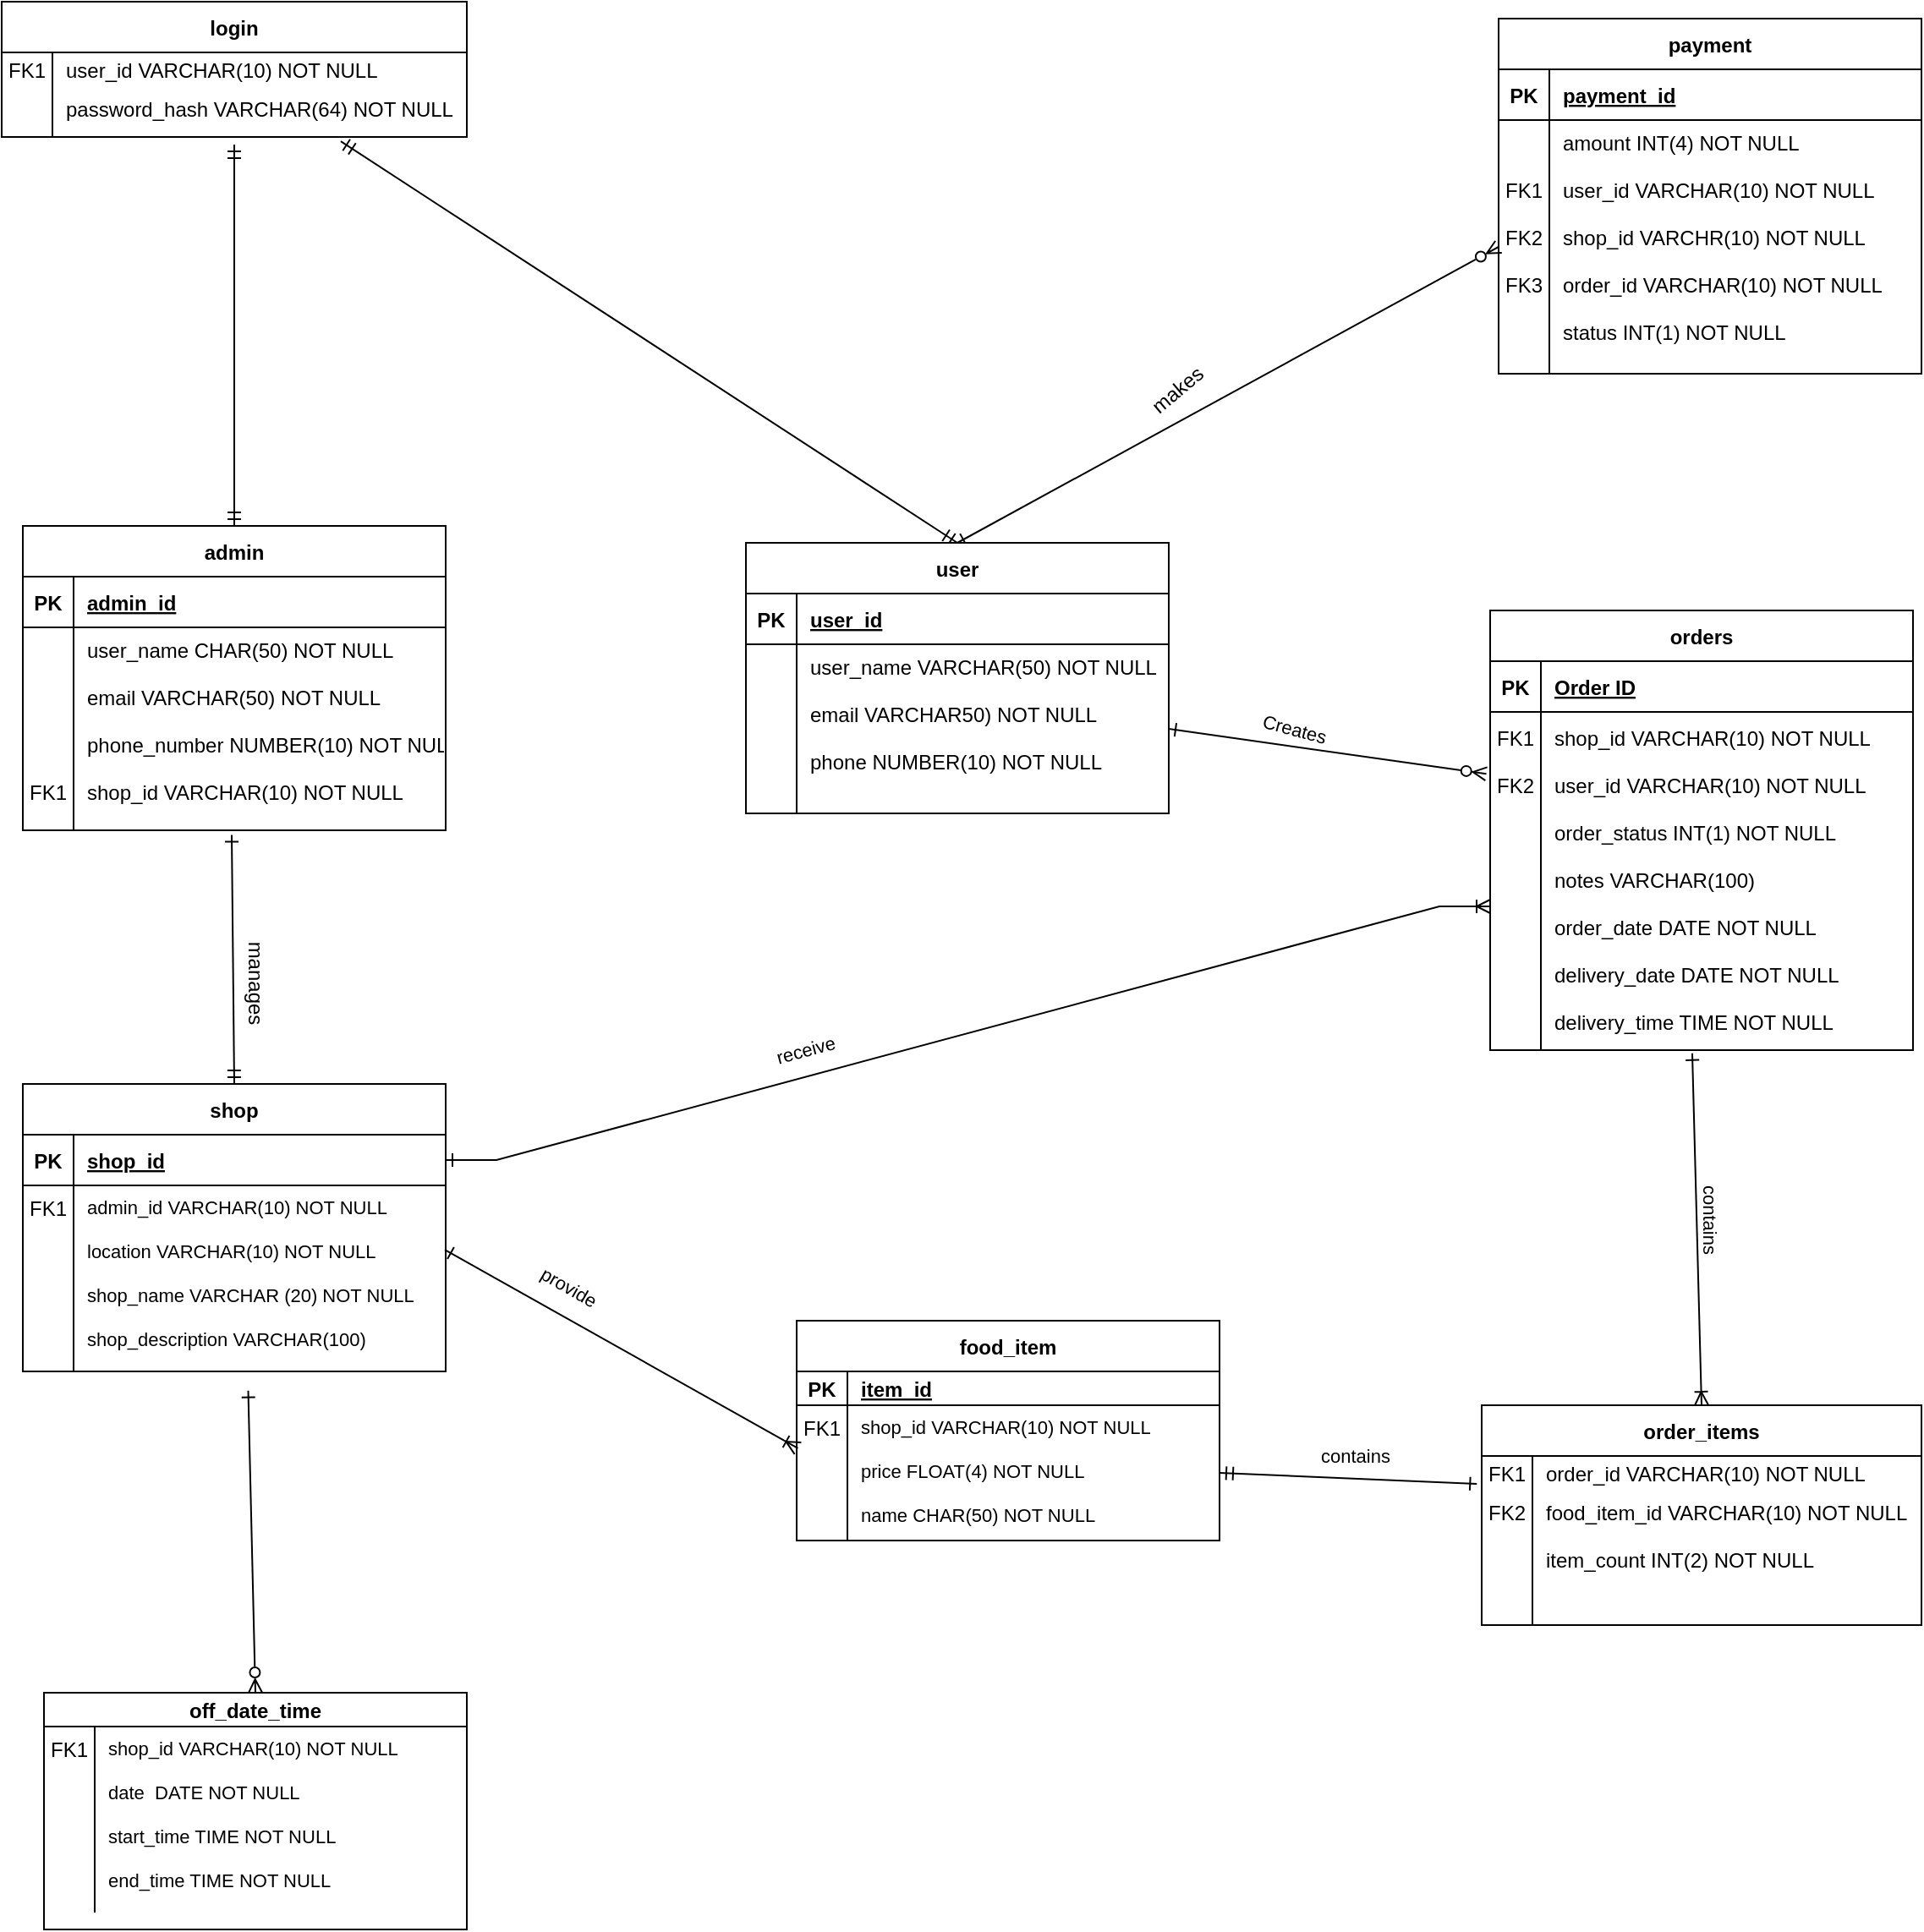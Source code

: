 <mxfile version="17.1.3" type="device"><diagram id="R2lEEEUBdFMjLlhIrx00" name="Page-1"><mxGraphModel dx="2333" dy="1921" grid="1" gridSize="10" guides="1" tooltips="1" connect="1" arrows="1" fold="1" page="1" pageScale="1" pageWidth="850" pageHeight="1100" math="0" shadow="0" extFonts="Permanent Marker^https://fonts.googleapis.com/css?family=Permanent+Marker"><root><mxCell id="0"/><mxCell id="1" parent="0"/><mxCell id="C-vyLk0tnHw3VtMMgP7b-1" value="" style="endArrow=ERzeroToMany;startArrow=ERone;endFill=1;startFill=0;exitX=1;exitY=0.5;exitDx=0;exitDy=0;entryX=-0.009;entryY=0.039;entryDx=0;entryDy=0;entryPerimeter=0;" parent="1" source="C-vyLk0tnHw3VtMMgP7b-27" target="C-vyLk0tnHw3VtMMgP7b-9" edge="1"><mxGeometry width="100" height="100" relative="1" as="geometry"><mxPoint x="340" y="720" as="sourcePoint"/><mxPoint x="440" y="620" as="targetPoint"/></mxGeometry></mxCell><mxCell id="uPToIhq1g-ueqpXhTGk2-4" value="Creates" style="edgeLabel;html=1;align=center;verticalAlign=middle;resizable=0;points=[];fontSize=11;rotation=15;" vertex="1" connectable="0" parent="C-vyLk0tnHw3VtMMgP7b-1"><mxGeometry x="-0.127" y="2" relative="1" as="geometry"><mxPoint x="-9" y="-10" as="offset"/></mxGeometry></mxCell><mxCell id="C-vyLk0tnHw3VtMMgP7b-12" value="" style="endArrow=ERoneToMany;startArrow=ERone;endFill=0;startFill=0;exitX=0.478;exitY=1.011;exitDx=0;exitDy=0;exitPerimeter=0;entryX=0.5;entryY=0;entryDx=0;entryDy=0;" parent="1" source="C-vyLk0tnHw3VtMMgP7b-9" target="C-vyLk0tnHw3VtMMgP7b-13" edge="1"><mxGeometry width="100" height="100" relative="1" as="geometry"><mxPoint x="400" y="180" as="sourcePoint"/><mxPoint x="460" y="205" as="targetPoint"/></mxGeometry></mxCell><mxCell id="C-vyLk0tnHw3VtMMgP7b-2" value="orders" style="shape=table;startSize=30;container=1;collapsible=1;childLayout=tableLayout;fixedRows=1;rowLines=0;fontStyle=1;align=center;resizeLast=1;" parent="1" vertex="1"><mxGeometry x="410" y="130" width="250" height="260" as="geometry"><mxRectangle x="450" y="120" width="70" height="30" as="alternateBounds"/></mxGeometry></mxCell><mxCell id="C-vyLk0tnHw3VtMMgP7b-3" value="" style="shape=partialRectangle;collapsible=0;dropTarget=0;pointerEvents=0;fillColor=none;points=[[0,0.5],[1,0.5]];portConstraint=eastwest;top=0;left=0;right=0;bottom=1;" parent="C-vyLk0tnHw3VtMMgP7b-2" vertex="1"><mxGeometry y="30" width="250" height="30" as="geometry"/></mxCell><mxCell id="C-vyLk0tnHw3VtMMgP7b-4" value="PK" style="shape=partialRectangle;overflow=hidden;connectable=0;fillColor=none;top=0;left=0;bottom=0;right=0;fontStyle=1;" parent="C-vyLk0tnHw3VtMMgP7b-3" vertex="1"><mxGeometry width="30" height="30" as="geometry"><mxRectangle width="30" height="30" as="alternateBounds"/></mxGeometry></mxCell><mxCell id="C-vyLk0tnHw3VtMMgP7b-5" value="Order ID" style="shape=partialRectangle;overflow=hidden;connectable=0;fillColor=none;top=0;left=0;bottom=0;right=0;align=left;spacingLeft=6;fontStyle=5;" parent="C-vyLk0tnHw3VtMMgP7b-3" vertex="1"><mxGeometry x="30" width="220" height="30" as="geometry"><mxRectangle width="220" height="30" as="alternateBounds"/></mxGeometry></mxCell><mxCell id="C-vyLk0tnHw3VtMMgP7b-6" value="" style="shape=partialRectangle;collapsible=0;dropTarget=0;pointerEvents=0;fillColor=none;points=[[0,0.5],[1,0.5]];portConstraint=eastwest;top=0;left=0;right=0;bottom=0;" parent="C-vyLk0tnHw3VtMMgP7b-2" vertex="1"><mxGeometry y="60" width="250" height="30" as="geometry"/></mxCell><mxCell id="C-vyLk0tnHw3VtMMgP7b-7" value="FK1" style="shape=partialRectangle;overflow=hidden;connectable=0;fillColor=none;top=0;left=0;bottom=0;right=0;" parent="C-vyLk0tnHw3VtMMgP7b-6" vertex="1"><mxGeometry width="30" height="30" as="geometry"><mxRectangle width="30" height="30" as="alternateBounds"/></mxGeometry></mxCell><mxCell id="C-vyLk0tnHw3VtMMgP7b-8" value="shop_id VARCHAR(10) NOT NULL" style="shape=partialRectangle;overflow=hidden;connectable=0;fillColor=none;top=0;left=0;bottom=0;right=0;align=left;spacingLeft=6;" parent="C-vyLk0tnHw3VtMMgP7b-6" vertex="1"><mxGeometry x="30" width="220" height="30" as="geometry"><mxRectangle width="220" height="30" as="alternateBounds"/></mxGeometry></mxCell><mxCell id="C-vyLk0tnHw3VtMMgP7b-9" value="" style="shape=partialRectangle;collapsible=0;dropTarget=0;pointerEvents=0;fillColor=none;points=[[0,0.5],[1,0.5]];portConstraint=eastwest;top=0;left=0;right=0;bottom=0;" parent="C-vyLk0tnHw3VtMMgP7b-2" vertex="1"><mxGeometry y="90" width="250" height="170" as="geometry"/></mxCell><mxCell id="C-vyLk0tnHw3VtMMgP7b-10" value="FK2" style="shape=partialRectangle;overflow=hidden;connectable=0;fillColor=none;top=0;left=0;bottom=0;right=0;verticalAlign=top;" parent="C-vyLk0tnHw3VtMMgP7b-9" vertex="1"><mxGeometry width="30" height="170" as="geometry"><mxRectangle width="30" height="170" as="alternateBounds"/></mxGeometry></mxCell><mxCell id="C-vyLk0tnHw3VtMMgP7b-11" value="user_id VARCHAR(10) NOT NULL&#10;&#10;order_status INT(1) NOT NULL&#10;&#10;notes VARCHAR(100)&#10;&#10;order_date DATE NOT NULL&#10;&#10;delivery_date DATE NOT NULL&#10;&#10;delivery_time TIME NOT NULL&#10;" style="shape=partialRectangle;overflow=hidden;connectable=0;fillColor=none;top=0;left=0;bottom=0;right=0;align=left;spacingLeft=6;verticalAlign=top;" parent="C-vyLk0tnHw3VtMMgP7b-9" vertex="1"><mxGeometry x="30" width="220" height="170" as="geometry"><mxRectangle width="220" height="170" as="alternateBounds"/></mxGeometry></mxCell><mxCell id="C-vyLk0tnHw3VtMMgP7b-13" value="order_items" style="shape=table;startSize=30;container=1;collapsible=1;childLayout=tableLayout;fixedRows=1;rowLines=0;fontStyle=1;align=center;resizeLast=1;" parent="1" vertex="1"><mxGeometry x="405" y="600" width="260" height="130" as="geometry"/></mxCell><mxCell id="C-vyLk0tnHw3VtMMgP7b-17" value="" style="shape=partialRectangle;collapsible=0;dropTarget=0;pointerEvents=0;fillColor=none;points=[[0,0.5],[1,0.5]];portConstraint=eastwest;top=0;left=0;right=0;bottom=0;" parent="C-vyLk0tnHw3VtMMgP7b-13" vertex="1"><mxGeometry y="30" width="260" height="20" as="geometry"/></mxCell><mxCell id="C-vyLk0tnHw3VtMMgP7b-18" value="FK1" style="shape=partialRectangle;overflow=hidden;connectable=0;fillColor=none;top=0;left=0;bottom=0;right=0;" parent="C-vyLk0tnHw3VtMMgP7b-17" vertex="1"><mxGeometry width="30" height="20" as="geometry"><mxRectangle width="30" height="20" as="alternateBounds"/></mxGeometry></mxCell><mxCell id="C-vyLk0tnHw3VtMMgP7b-19" value="order_id VARCHAR(10) NOT NULL" style="shape=partialRectangle;overflow=hidden;connectable=0;fillColor=none;top=0;left=0;bottom=0;right=0;align=left;spacingLeft=6;" parent="C-vyLk0tnHw3VtMMgP7b-17" vertex="1"><mxGeometry x="30" width="230" height="20" as="geometry"><mxRectangle width="230" height="20" as="alternateBounds"/></mxGeometry></mxCell><mxCell id="C-vyLk0tnHw3VtMMgP7b-20" value="" style="shape=partialRectangle;collapsible=0;dropTarget=0;pointerEvents=0;fillColor=none;points=[[0,0.5],[1,0.5]];portConstraint=eastwest;top=0;left=0;right=0;bottom=0;" parent="C-vyLk0tnHw3VtMMgP7b-13" vertex="1"><mxGeometry y="50" width="260" height="80" as="geometry"/></mxCell><mxCell id="C-vyLk0tnHw3VtMMgP7b-21" value="FK2" style="shape=partialRectangle;overflow=hidden;connectable=0;fillColor=none;top=0;left=0;bottom=0;right=0;verticalAlign=top;" parent="C-vyLk0tnHw3VtMMgP7b-20" vertex="1"><mxGeometry width="30" height="80" as="geometry"><mxRectangle width="30" height="80" as="alternateBounds"/></mxGeometry></mxCell><mxCell id="C-vyLk0tnHw3VtMMgP7b-22" value="food_item_id VARCHAR(10) NOT NULL&#10;&#10;item_count INT(2) NOT NULL" style="shape=partialRectangle;overflow=hidden;connectable=0;fillColor=none;top=0;left=0;bottom=0;right=0;align=left;spacingLeft=6;verticalAlign=top;" parent="C-vyLk0tnHw3VtMMgP7b-20" vertex="1"><mxGeometry x="30" width="230" height="80" as="geometry"><mxRectangle width="230" height="80" as="alternateBounds"/></mxGeometry></mxCell><mxCell id="uPToIhq1g-ueqpXhTGk2-53" style="edgeStyle=none;rounded=0;orthogonalLoop=1;jettySize=auto;html=1;exitX=0.5;exitY=0;exitDx=0;exitDy=0;fontSize=12;startArrow=ERmandOne;startFill=0;endArrow=ERmandOne;endFill=0;entryX=0.729;entryY=1.086;entryDx=0;entryDy=0;entryPerimeter=0;" edge="1" parent="1" source="C-vyLk0tnHw3VtMMgP7b-23" target="uPToIhq1g-ueqpXhTGk2-49"><mxGeometry relative="1" as="geometry"><mxPoint x="-150" y="-10" as="targetPoint"/></mxGeometry></mxCell><mxCell id="uPToIhq1g-ueqpXhTGk2-61" style="edgeStyle=none;rounded=0;orthogonalLoop=1;jettySize=auto;html=1;exitX=0.5;exitY=0;exitDx=0;exitDy=0;entryX=0;entryY=0.5;entryDx=0;entryDy=0;fontSize=12;startArrow=ERone;startFill=0;endArrow=ERzeroToMany;endFill=0;" edge="1" parent="1" source="C-vyLk0tnHw3VtMMgP7b-23" target="uPToIhq1g-ueqpXhTGk2-58"><mxGeometry relative="1" as="geometry"/></mxCell><mxCell id="C-vyLk0tnHw3VtMMgP7b-23" value="user" style="shape=table;startSize=30;container=1;collapsible=1;childLayout=tableLayout;fixedRows=1;rowLines=0;fontStyle=1;align=center;resizeLast=1;" parent="1" vertex="1"><mxGeometry x="-30" y="90" width="250" height="160" as="geometry"><mxRectangle x="20" y="150" width="60" height="30" as="alternateBounds"/></mxGeometry></mxCell><mxCell id="C-vyLk0tnHw3VtMMgP7b-24" value="" style="shape=partialRectangle;collapsible=0;dropTarget=0;pointerEvents=0;fillColor=none;points=[[0,0.5],[1,0.5]];portConstraint=eastwest;top=0;left=0;right=0;bottom=1;" parent="C-vyLk0tnHw3VtMMgP7b-23" vertex="1"><mxGeometry y="30" width="250" height="30" as="geometry"/></mxCell><mxCell id="C-vyLk0tnHw3VtMMgP7b-25" value="PK" style="shape=partialRectangle;overflow=hidden;connectable=0;fillColor=none;top=0;left=0;bottom=0;right=0;fontStyle=1;" parent="C-vyLk0tnHw3VtMMgP7b-24" vertex="1"><mxGeometry width="30" height="30" as="geometry"><mxRectangle width="30" height="30" as="alternateBounds"/></mxGeometry></mxCell><mxCell id="C-vyLk0tnHw3VtMMgP7b-26" value="user_id" style="shape=partialRectangle;overflow=hidden;connectable=0;fillColor=none;top=0;left=0;bottom=0;right=0;align=left;spacingLeft=6;fontStyle=5;" parent="C-vyLk0tnHw3VtMMgP7b-24" vertex="1"><mxGeometry x="30" width="220" height="30" as="geometry"><mxRectangle width="220" height="30" as="alternateBounds"/></mxGeometry></mxCell><mxCell id="C-vyLk0tnHw3VtMMgP7b-27" value="" style="shape=partialRectangle;collapsible=0;dropTarget=0;pointerEvents=0;fillColor=none;points=[[0,0.5],[1,0.5]];portConstraint=eastwest;top=0;left=0;right=0;bottom=0;" parent="C-vyLk0tnHw3VtMMgP7b-23" vertex="1"><mxGeometry y="60" width="250" height="100" as="geometry"/></mxCell><mxCell id="C-vyLk0tnHw3VtMMgP7b-28" value="" style="shape=partialRectangle;overflow=hidden;connectable=0;fillColor=none;top=0;left=0;bottom=0;right=0;" parent="C-vyLk0tnHw3VtMMgP7b-27" vertex="1"><mxGeometry width="30" height="100" as="geometry"><mxRectangle width="30" height="100" as="alternateBounds"/></mxGeometry></mxCell><mxCell id="C-vyLk0tnHw3VtMMgP7b-29" value="user_name VARCHAR(50) NOT NULL&#10;&#10;email VARCHAR50) NOT NULL&#10;&#10;phone NUMBER(10) NOT NULL" style="shape=partialRectangle;overflow=hidden;connectable=0;fillColor=none;top=0;left=0;bottom=0;right=0;align=left;spacingLeft=6;fontSize=12;verticalAlign=top;" parent="C-vyLk0tnHw3VtMMgP7b-27" vertex="1"><mxGeometry x="30" width="220" height="100" as="geometry"><mxRectangle width="220" height="100" as="alternateBounds"/></mxGeometry></mxCell><mxCell id="uPToIhq1g-ueqpXhTGk2-5" value="contains" style="text;html=1;align=center;verticalAlign=middle;resizable=0;points=[];autosize=1;strokeColor=none;fillColor=none;fontSize=11;rotation=90;" vertex="1" parent="1"><mxGeometry x="510" y="480" width="60" height="20" as="geometry"/></mxCell><mxCell id="uPToIhq1g-ueqpXhTGk2-6" value="" style="endArrow=ERmandOne;startArrow=ERone;endFill=0;startFill=0;exitX=-0.011;exitY=-0.043;exitDx=0;exitDy=0;exitPerimeter=0;entryX=1;entryY=0.5;entryDx=0;entryDy=0;" edge="1" parent="1" source="C-vyLk0tnHw3VtMMgP7b-20" target="uPToIhq1g-ueqpXhTGk2-12"><mxGeometry width="100" height="100" relative="1" as="geometry"><mxPoint x="360" y="540" as="sourcePoint"/><mxPoint x="420" y="985" as="targetPoint"/></mxGeometry></mxCell><mxCell id="uPToIhq1g-ueqpXhTGk2-8" value="food_item" style="shape=table;startSize=30;container=1;collapsible=1;childLayout=tableLayout;fixedRows=1;rowLines=0;fontStyle=1;align=center;resizeLast=1;" vertex="1" parent="1"><mxGeometry y="550" width="250" height="130" as="geometry"/></mxCell><mxCell id="uPToIhq1g-ueqpXhTGk2-9" value="" style="shape=partialRectangle;collapsible=0;dropTarget=0;pointerEvents=0;fillColor=none;points=[[0,0.5],[1,0.5]];portConstraint=eastwest;top=0;left=0;right=0;bottom=1;" vertex="1" parent="uPToIhq1g-ueqpXhTGk2-8"><mxGeometry y="30" width="250" height="20" as="geometry"/></mxCell><mxCell id="uPToIhq1g-ueqpXhTGk2-10" value="PK" style="shape=partialRectangle;overflow=hidden;connectable=0;fillColor=none;top=0;left=0;bottom=0;right=0;fontStyle=1;" vertex="1" parent="uPToIhq1g-ueqpXhTGk2-9"><mxGeometry width="30" height="20" as="geometry"><mxRectangle width="30" height="20" as="alternateBounds"/></mxGeometry></mxCell><mxCell id="uPToIhq1g-ueqpXhTGk2-11" value="item_id" style="shape=partialRectangle;overflow=hidden;connectable=0;fillColor=none;top=0;left=0;bottom=0;right=0;align=left;spacingLeft=6;fontStyle=5;" vertex="1" parent="uPToIhq1g-ueqpXhTGk2-9"><mxGeometry x="30" width="220" height="20" as="geometry"><mxRectangle width="220" height="20" as="alternateBounds"/></mxGeometry></mxCell><mxCell id="uPToIhq1g-ueqpXhTGk2-12" value="" style="shape=partialRectangle;collapsible=0;dropTarget=0;pointerEvents=0;fillColor=none;points=[[0,0.5],[1,0.5]];portConstraint=eastwest;top=0;left=0;right=0;bottom=0;" vertex="1" parent="uPToIhq1g-ueqpXhTGk2-8"><mxGeometry y="50" width="250" height="80" as="geometry"/></mxCell><mxCell id="uPToIhq1g-ueqpXhTGk2-13" value="FK1" style="shape=partialRectangle;overflow=hidden;connectable=0;fillColor=none;top=0;left=0;bottom=0;right=0;verticalAlign=top;" vertex="1" parent="uPToIhq1g-ueqpXhTGk2-12"><mxGeometry width="30" height="80" as="geometry"><mxRectangle width="30" height="80" as="alternateBounds"/></mxGeometry></mxCell><mxCell id="uPToIhq1g-ueqpXhTGk2-14" value="shop_id VARCHAR(10) NOT NULL&#10;&#10;price FLOAT(4) NOT NULL&#10;&#10;name CHAR(50) NOT NULL&#10;" style="shape=partialRectangle;overflow=hidden;connectable=0;fillColor=none;top=0;left=0;bottom=0;right=0;align=left;spacingLeft=6;fontSize=11;verticalAlign=top;" vertex="1" parent="uPToIhq1g-ueqpXhTGk2-12"><mxGeometry x="30" width="220" height="80" as="geometry"><mxRectangle width="220" height="80" as="alternateBounds"/></mxGeometry></mxCell><mxCell id="uPToIhq1g-ueqpXhTGk2-15" value="contains" style="text;html=1;align=center;verticalAlign=middle;resizable=0;points=[];autosize=1;strokeColor=none;fillColor=none;fontSize=11;rotation=0;" vertex="1" parent="1"><mxGeometry x="300" y="620" width="60" height="20" as="geometry"/></mxCell><mxCell id="uPToIhq1g-ueqpXhTGk2-23" style="rounded=0;orthogonalLoop=1;jettySize=auto;html=1;fontSize=11;endArrow=ERoneToMany;endFill=0;entryX=0.003;entryY=0.318;entryDx=0;entryDy=0;entryPerimeter=0;exitX=0.998;exitY=0.346;exitDx=0;exitDy=0;exitPerimeter=0;startArrow=ERone;startFill=0;" edge="1" parent="1" source="uPToIhq1g-ueqpXhTGk2-20" target="uPToIhq1g-ueqpXhTGk2-12"><mxGeometry relative="1" as="geometry"><mxPoint x="60" y="720" as="targetPoint"/></mxGeometry></mxCell><mxCell id="uPToIhq1g-ueqpXhTGk2-16" value="shop" style="shape=table;startSize=30;container=1;collapsible=1;childLayout=tableLayout;fixedRows=1;rowLines=0;fontStyle=1;align=center;resizeLast=1;" vertex="1" parent="1"><mxGeometry x="-457.5" y="410" width="250" height="170" as="geometry"/></mxCell><mxCell id="uPToIhq1g-ueqpXhTGk2-17" value="" style="shape=partialRectangle;collapsible=0;dropTarget=0;pointerEvents=0;fillColor=none;points=[[0,0.5],[1,0.5]];portConstraint=eastwest;top=0;left=0;right=0;bottom=1;" vertex="1" parent="uPToIhq1g-ueqpXhTGk2-16"><mxGeometry y="30" width="250" height="30" as="geometry"/></mxCell><mxCell id="uPToIhq1g-ueqpXhTGk2-18" value="PK" style="shape=partialRectangle;overflow=hidden;connectable=0;fillColor=none;top=0;left=0;bottom=0;right=0;fontStyle=1;" vertex="1" parent="uPToIhq1g-ueqpXhTGk2-17"><mxGeometry width="30" height="30" as="geometry"><mxRectangle width="30" height="30" as="alternateBounds"/></mxGeometry></mxCell><mxCell id="uPToIhq1g-ueqpXhTGk2-19" value="shop_id" style="shape=partialRectangle;overflow=hidden;connectable=0;fillColor=none;top=0;left=0;bottom=0;right=0;align=left;spacingLeft=6;fontStyle=5;" vertex="1" parent="uPToIhq1g-ueqpXhTGk2-17"><mxGeometry x="30" width="220" height="30" as="geometry"><mxRectangle width="220" height="30" as="alternateBounds"/></mxGeometry></mxCell><mxCell id="uPToIhq1g-ueqpXhTGk2-20" value="" style="shape=partialRectangle;collapsible=0;dropTarget=0;pointerEvents=0;fillColor=none;points=[[0,0.5],[1,0.5]];portConstraint=eastwest;top=0;left=0;right=0;bottom=0;" vertex="1" parent="uPToIhq1g-ueqpXhTGk2-16"><mxGeometry y="60" width="250" height="110" as="geometry"/></mxCell><mxCell id="uPToIhq1g-ueqpXhTGk2-21" value="FK1" style="shape=partialRectangle;overflow=hidden;connectable=0;fillColor=none;top=0;left=0;bottom=0;right=0;verticalAlign=top;" vertex="1" parent="uPToIhq1g-ueqpXhTGk2-20"><mxGeometry width="30" height="110" as="geometry"><mxRectangle width="30" height="110" as="alternateBounds"/></mxGeometry></mxCell><mxCell id="uPToIhq1g-ueqpXhTGk2-22" value="admin_id VARCHAR(10) NOT NULL&#10;&#10;location VARCHAR(10) NOT NULL&#10;&#10;shop_name VARCHAR (20) NOT NULL&#10;&#10;shop_description VARCHAR(100)&#10;&#10;" style="shape=partialRectangle;overflow=hidden;connectable=0;fillColor=none;top=0;left=0;bottom=0;right=0;align=left;spacingLeft=6;fontSize=11;verticalAlign=top;" vertex="1" parent="uPToIhq1g-ueqpXhTGk2-20"><mxGeometry x="30" width="220" height="110" as="geometry"><mxRectangle width="220" height="110" as="alternateBounds"/></mxGeometry></mxCell><mxCell id="uPToIhq1g-ueqpXhTGk2-24" style="edgeStyle=entityRelationEdgeStyle;rounded=0;orthogonalLoop=1;jettySize=auto;html=1;exitX=1;exitY=0.5;exitDx=0;exitDy=0;fontSize=11;startArrow=ERone;startFill=0;endArrow=ERoneToMany;endFill=0;entryX=0;entryY=0.5;entryDx=0;entryDy=0;" edge="1" parent="1" source="uPToIhq1g-ueqpXhTGk2-17" target="C-vyLk0tnHw3VtMMgP7b-9"><mxGeometry relative="1" as="geometry"><mxPoint x="340" y="450" as="targetPoint"/></mxGeometry></mxCell><mxCell id="uPToIhq1g-ueqpXhTGk2-25" value="receive" style="text;html=1;align=center;verticalAlign=middle;resizable=0;points=[];autosize=1;strokeColor=none;fillColor=none;fontSize=11;rotation=-15;" vertex="1" parent="1"><mxGeometry x="-20" y="380" width="50" height="20" as="geometry"/></mxCell><mxCell id="uPToIhq1g-ueqpXhTGk2-26" value="provide" style="text;html=1;align=center;verticalAlign=middle;resizable=0;points=[];autosize=1;strokeColor=none;fillColor=none;fontSize=11;rotation=30;" vertex="1" parent="1"><mxGeometry x="-160" y="520" width="50" height="20" as="geometry"/></mxCell><mxCell id="uPToIhq1g-ueqpXhTGk2-29" value="admin" style="shape=table;startSize=30;container=1;collapsible=1;childLayout=tableLayout;fixedRows=1;rowLines=0;fontStyle=1;align=center;resizeLast=1;" vertex="1" parent="1"><mxGeometry x="-457.5" y="80" width="250" height="180" as="geometry"><mxRectangle x="20" y="150" width="60" height="30" as="alternateBounds"/></mxGeometry></mxCell><mxCell id="uPToIhq1g-ueqpXhTGk2-30" value="" style="shape=partialRectangle;collapsible=0;dropTarget=0;pointerEvents=0;fillColor=none;points=[[0,0.5],[1,0.5]];portConstraint=eastwest;top=0;left=0;right=0;bottom=1;" vertex="1" parent="uPToIhq1g-ueqpXhTGk2-29"><mxGeometry y="30" width="250" height="30" as="geometry"/></mxCell><mxCell id="uPToIhq1g-ueqpXhTGk2-31" value="PK" style="shape=partialRectangle;overflow=hidden;connectable=0;fillColor=none;top=0;left=0;bottom=0;right=0;fontStyle=1;" vertex="1" parent="uPToIhq1g-ueqpXhTGk2-30"><mxGeometry width="30" height="30" as="geometry"><mxRectangle width="30" height="30" as="alternateBounds"/></mxGeometry></mxCell><mxCell id="uPToIhq1g-ueqpXhTGk2-32" value="admin_id" style="shape=partialRectangle;overflow=hidden;connectable=0;fillColor=none;top=0;left=0;bottom=0;right=0;align=left;spacingLeft=6;fontStyle=5;" vertex="1" parent="uPToIhq1g-ueqpXhTGk2-30"><mxGeometry x="30" width="220" height="30" as="geometry"><mxRectangle width="220" height="30" as="alternateBounds"/></mxGeometry></mxCell><mxCell id="uPToIhq1g-ueqpXhTGk2-33" value="" style="shape=partialRectangle;collapsible=0;dropTarget=0;pointerEvents=0;fillColor=none;points=[[0,0.5],[1,0.5]];portConstraint=eastwest;top=0;left=0;right=0;bottom=0;" vertex="1" parent="uPToIhq1g-ueqpXhTGk2-29"><mxGeometry y="60" width="250" height="120" as="geometry"/></mxCell><mxCell id="uPToIhq1g-ueqpXhTGk2-34" value="&#10;&#10;&#10;&#10;&#10;&#10;FK1" style="shape=partialRectangle;overflow=hidden;connectable=0;fillColor=none;top=0;left=0;bottom=0;right=0;verticalAlign=top;" vertex="1" parent="uPToIhq1g-ueqpXhTGk2-33"><mxGeometry width="30" height="120" as="geometry"><mxRectangle width="30" height="120" as="alternateBounds"/></mxGeometry></mxCell><mxCell id="uPToIhq1g-ueqpXhTGk2-35" value="user_name CHAR(50) NOT NULL&#10;&#10;email VARCHAR(50) NOT NULL&#10;&#10;phone_number NUMBER(10) NOT NULL&#10;&#10;shop_id VARCHAR(10) NOT NULL" style="shape=partialRectangle;overflow=hidden;connectable=0;fillColor=none;top=0;left=0;bottom=0;right=0;align=left;spacingLeft=6;fontSize=12;verticalAlign=top;" vertex="1" parent="uPToIhq1g-ueqpXhTGk2-33"><mxGeometry x="30" width="220" height="120" as="geometry"><mxRectangle width="220" height="120" as="alternateBounds"/></mxGeometry></mxCell><mxCell id="uPToIhq1g-ueqpXhTGk2-36" style="rounded=0;orthogonalLoop=1;jettySize=auto;html=1;exitX=0.494;exitY=1.023;exitDx=0;exitDy=0;entryX=0.5;entryY=0;entryDx=0;entryDy=0;fontSize=12;startArrow=ERone;startFill=0;endArrow=ERmandOne;endFill=0;exitPerimeter=0;" edge="1" parent="1" source="uPToIhq1g-ueqpXhTGk2-33" target="uPToIhq1g-ueqpXhTGk2-16"><mxGeometry relative="1" as="geometry"/></mxCell><mxCell id="uPToIhq1g-ueqpXhTGk2-37" value="manages" style="text;html=1;align=center;verticalAlign=middle;resizable=0;points=[];autosize=1;strokeColor=none;fillColor=none;fontSize=12;rotation=90;" vertex="1" parent="1"><mxGeometry x="-355" y="340" width="70" height="20" as="geometry"/></mxCell><mxCell id="uPToIhq1g-ueqpXhTGk2-45" value="login" style="shape=table;startSize=30;container=1;collapsible=1;childLayout=tableLayout;fixedRows=1;rowLines=0;fontStyle=1;align=center;resizeLast=1;" vertex="1" parent="1"><mxGeometry x="-470" y="-230" width="275" height="80" as="geometry"><mxRectangle x="-352.5" y="-100" width="60" height="30" as="alternateBounds"/></mxGeometry></mxCell><mxCell id="uPToIhq1g-ueqpXhTGk2-46" value="" style="shape=partialRectangle;collapsible=0;dropTarget=0;pointerEvents=0;fillColor=none;points=[[0,0.5],[1,0.5]];portConstraint=eastwest;top=0;left=0;right=0;bottom=0;" vertex="1" parent="uPToIhq1g-ueqpXhTGk2-45"><mxGeometry y="30" width="275" height="20" as="geometry"/></mxCell><mxCell id="uPToIhq1g-ueqpXhTGk2-47" value="FK1" style="shape=partialRectangle;overflow=hidden;connectable=0;fillColor=none;top=0;left=0;bottom=0;right=0;" vertex="1" parent="uPToIhq1g-ueqpXhTGk2-46"><mxGeometry width="30" height="20" as="geometry"><mxRectangle width="30" height="20" as="alternateBounds"/></mxGeometry></mxCell><mxCell id="uPToIhq1g-ueqpXhTGk2-48" value="user_id VARCHAR(10) NOT NULL" style="shape=partialRectangle;overflow=hidden;connectable=0;fillColor=none;top=0;left=0;bottom=0;right=0;align=left;spacingLeft=6;" vertex="1" parent="uPToIhq1g-ueqpXhTGk2-46"><mxGeometry x="30" width="245" height="20" as="geometry"><mxRectangle width="245" height="20" as="alternateBounds"/></mxGeometry></mxCell><mxCell id="uPToIhq1g-ueqpXhTGk2-49" value="" style="shape=partialRectangle;collapsible=0;dropTarget=0;pointerEvents=0;fillColor=none;points=[[0,0.5],[1,0.5]];portConstraint=eastwest;top=0;left=0;right=0;bottom=0;" vertex="1" parent="uPToIhq1g-ueqpXhTGk2-45"><mxGeometry y="50" width="275" height="30" as="geometry"/></mxCell><mxCell id="uPToIhq1g-ueqpXhTGk2-50" value="" style="shape=partialRectangle;overflow=hidden;connectable=0;fillColor=none;top=0;left=0;bottom=0;right=0;verticalAlign=top;" vertex="1" parent="uPToIhq1g-ueqpXhTGk2-49"><mxGeometry width="30" height="30" as="geometry"><mxRectangle width="30" height="30" as="alternateBounds"/></mxGeometry></mxCell><mxCell id="uPToIhq1g-ueqpXhTGk2-51" value="password_hash VARCHAR(64) NOT NULL" style="shape=partialRectangle;overflow=hidden;connectable=0;fillColor=none;top=0;left=0;bottom=0;right=0;align=left;spacingLeft=6;verticalAlign=top;" vertex="1" parent="uPToIhq1g-ueqpXhTGk2-49"><mxGeometry x="30" width="245" height="30" as="geometry"><mxRectangle width="245" height="30" as="alternateBounds"/></mxGeometry></mxCell><mxCell id="uPToIhq1g-ueqpXhTGk2-52" style="edgeStyle=none;rounded=0;orthogonalLoop=1;jettySize=auto;html=1;exitX=0.5;exitY=1.149;exitDx=0;exitDy=0;entryX=0.5;entryY=0;entryDx=0;entryDy=0;fontSize=12;startArrow=ERmandOne;startFill=0;endArrow=ERmandOne;endFill=0;exitPerimeter=0;" edge="1" parent="1" source="uPToIhq1g-ueqpXhTGk2-49" target="uPToIhq1g-ueqpXhTGk2-29"><mxGeometry relative="1" as="geometry"/></mxCell><mxCell id="uPToIhq1g-ueqpXhTGk2-54" value="payment" style="shape=table;startSize=30;container=1;collapsible=1;childLayout=tableLayout;fixedRows=1;rowLines=0;fontStyle=1;align=center;resizeLast=1;" vertex="1" parent="1"><mxGeometry x="415" y="-220" width="250" height="210" as="geometry"><mxRectangle x="20" y="150" width="60" height="30" as="alternateBounds"/></mxGeometry></mxCell><mxCell id="uPToIhq1g-ueqpXhTGk2-55" value="" style="shape=partialRectangle;collapsible=0;dropTarget=0;pointerEvents=0;fillColor=none;points=[[0,0.5],[1,0.5]];portConstraint=eastwest;top=0;left=0;right=0;bottom=1;" vertex="1" parent="uPToIhq1g-ueqpXhTGk2-54"><mxGeometry y="30" width="250" height="30" as="geometry"/></mxCell><mxCell id="uPToIhq1g-ueqpXhTGk2-56" value="PK" style="shape=partialRectangle;overflow=hidden;connectable=0;fillColor=none;top=0;left=0;bottom=0;right=0;fontStyle=1;" vertex="1" parent="uPToIhq1g-ueqpXhTGk2-55"><mxGeometry width="30" height="30" as="geometry"><mxRectangle width="30" height="30" as="alternateBounds"/></mxGeometry></mxCell><mxCell id="uPToIhq1g-ueqpXhTGk2-57" value="payment_id" style="shape=partialRectangle;overflow=hidden;connectable=0;fillColor=none;top=0;left=0;bottom=0;right=0;align=left;spacingLeft=6;fontStyle=5;" vertex="1" parent="uPToIhq1g-ueqpXhTGk2-55"><mxGeometry x="30" width="220" height="30" as="geometry"><mxRectangle width="220" height="30" as="alternateBounds"/></mxGeometry></mxCell><mxCell id="uPToIhq1g-ueqpXhTGk2-58" value="" style="shape=partialRectangle;collapsible=0;dropTarget=0;pointerEvents=0;fillColor=none;points=[[0,0.5],[1,0.5]];portConstraint=eastwest;top=0;left=0;right=0;bottom=0;" vertex="1" parent="uPToIhq1g-ueqpXhTGk2-54"><mxGeometry y="60" width="250" height="150" as="geometry"/></mxCell><mxCell id="uPToIhq1g-ueqpXhTGk2-59" value="&#10;&#10;FK1&#10;&#10;FK2&#10;&#10;FK3" style="shape=partialRectangle;overflow=hidden;connectable=0;fillColor=none;top=0;left=0;bottom=0;right=0;verticalAlign=top;" vertex="1" parent="uPToIhq1g-ueqpXhTGk2-58"><mxGeometry width="30" height="150" as="geometry"><mxRectangle width="30" height="150" as="alternateBounds"/></mxGeometry></mxCell><mxCell id="uPToIhq1g-ueqpXhTGk2-60" value="amount INT(4) NOT NULL&#10;&#10;user_id VARCHAR(10) NOT NULL&#10;&#10;shop_id VARCHR(10) NOT NULL&#10;&#10;order_id VARCHAR(10) NOT NULL&#10;&#10;status INT(1) NOT NULL" style="shape=partialRectangle;overflow=hidden;connectable=0;fillColor=none;top=0;left=0;bottom=0;right=0;align=left;spacingLeft=6;fontSize=12;verticalAlign=top;" vertex="1" parent="uPToIhq1g-ueqpXhTGk2-58"><mxGeometry x="30" width="220" height="150" as="geometry"><mxRectangle width="220" height="150" as="alternateBounds"/></mxGeometry></mxCell><mxCell id="uPToIhq1g-ueqpXhTGk2-62" value="makes" style="text;html=1;align=center;verticalAlign=middle;resizable=0;points=[];autosize=1;strokeColor=none;fillColor=none;fontSize=12;rotation=-40;" vertex="1" parent="1"><mxGeometry x="200" y="-10" width="50" height="20" as="geometry"/></mxCell><mxCell id="uPToIhq1g-ueqpXhTGk2-63" value="off_date_time" style="shape=table;startSize=20;container=1;collapsible=1;childLayout=tableLayout;fixedRows=1;rowLines=0;fontStyle=1;align=center;resizeLast=1;" vertex="1" parent="1"><mxGeometry x="-445" y="770" width="250" height="140" as="geometry"/></mxCell><mxCell id="uPToIhq1g-ueqpXhTGk2-67" value="" style="shape=partialRectangle;collapsible=0;dropTarget=0;pointerEvents=0;fillColor=none;points=[[0,0.5],[1,0.5]];portConstraint=eastwest;top=0;left=0;right=0;bottom=0;" vertex="1" parent="uPToIhq1g-ueqpXhTGk2-63"><mxGeometry y="20" width="250" height="110" as="geometry"/></mxCell><mxCell id="uPToIhq1g-ueqpXhTGk2-68" value="FK1" style="shape=partialRectangle;overflow=hidden;connectable=0;fillColor=none;top=0;left=0;bottom=0;right=0;verticalAlign=top;" vertex="1" parent="uPToIhq1g-ueqpXhTGk2-67"><mxGeometry width="30" height="110" as="geometry"><mxRectangle width="30" height="110" as="alternateBounds"/></mxGeometry></mxCell><mxCell id="uPToIhq1g-ueqpXhTGk2-69" value="shop_id VARCHAR(10) NOT NULL&#10;&#10;date  DATE NOT NULL&#10;&#10;start_time TIME NOT NULL&#10;&#10;end_time TIME NOT NULL&#10;&#10;" style="shape=partialRectangle;overflow=hidden;connectable=0;fillColor=none;top=0;left=0;bottom=0;right=0;align=left;spacingLeft=6;fontSize=11;verticalAlign=top;" vertex="1" parent="uPToIhq1g-ueqpXhTGk2-67"><mxGeometry x="30" width="220" height="110" as="geometry"><mxRectangle width="220" height="110" as="alternateBounds"/></mxGeometry></mxCell><mxCell id="uPToIhq1g-ueqpXhTGk2-70" style="edgeStyle=none;rounded=0;orthogonalLoop=1;jettySize=auto;html=1;exitX=0.533;exitY=1.103;exitDx=0;exitDy=0;fontSize=12;startArrow=ERone;startFill=0;endArrow=ERzeroToMany;endFill=0;exitPerimeter=0;entryX=0.5;entryY=0;entryDx=0;entryDy=0;" edge="1" parent="1" source="uPToIhq1g-ueqpXhTGk2-20" target="uPToIhq1g-ueqpXhTGk2-63"><mxGeometry relative="1" as="geometry"/></mxCell></root></mxGraphModel></diagram></mxfile>
